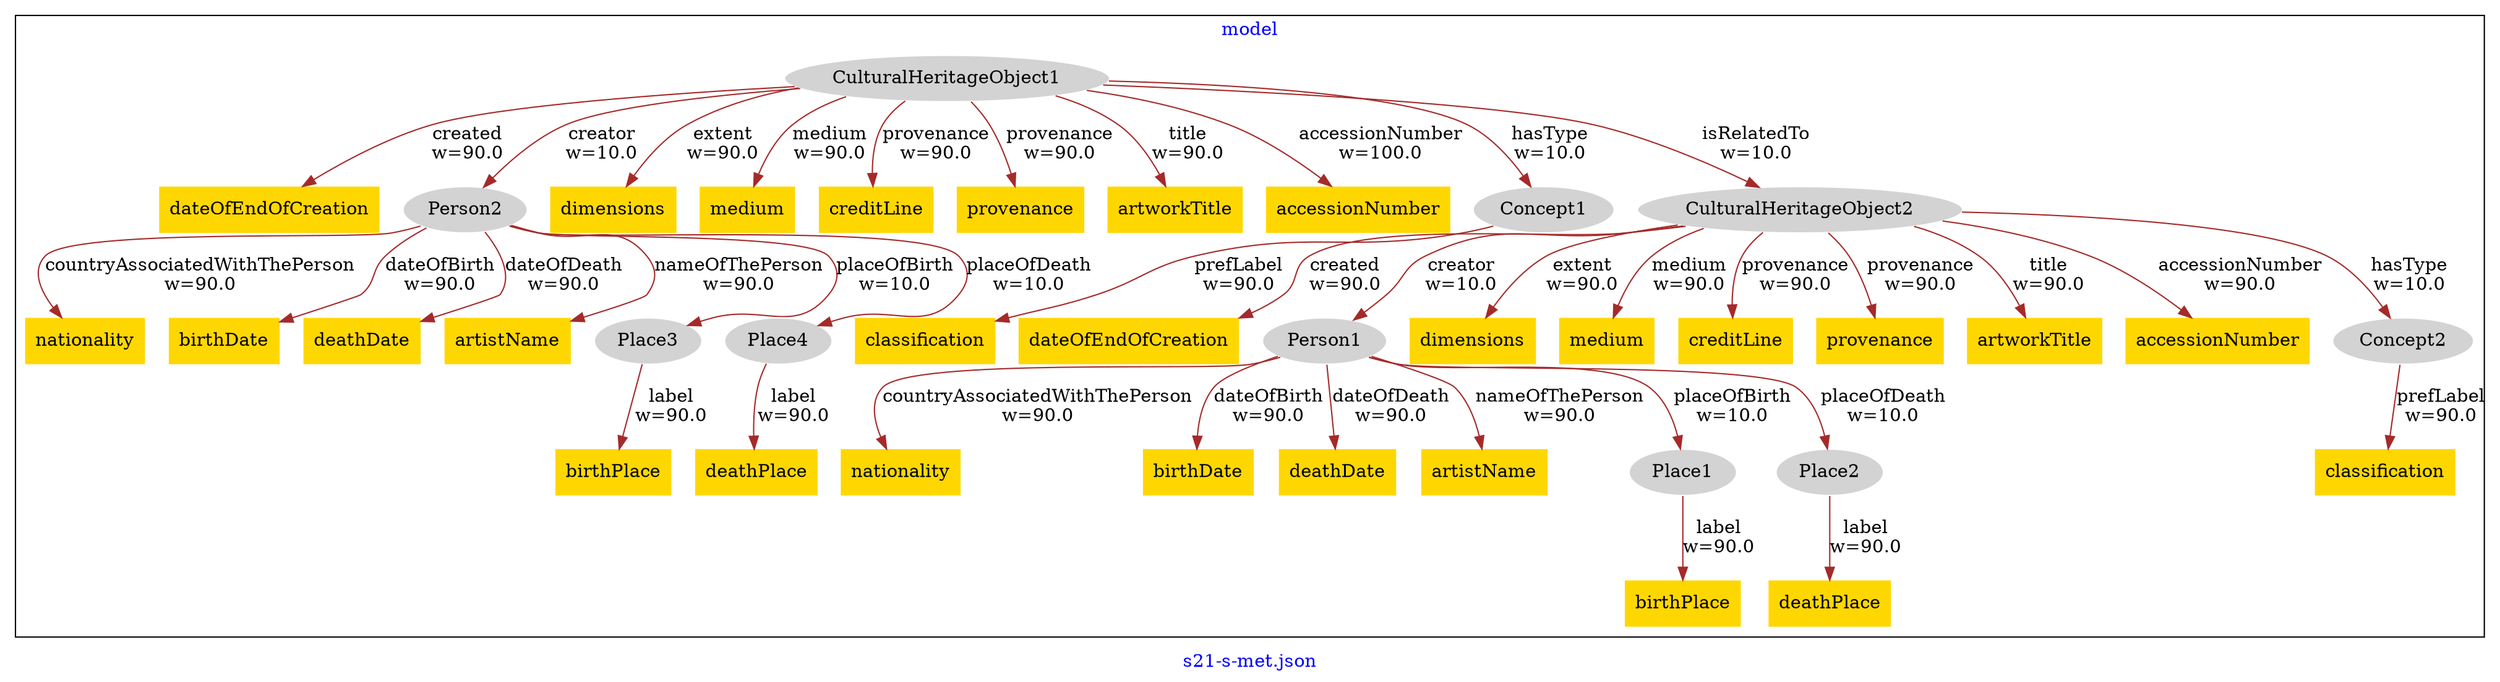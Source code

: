 digraph n0 {
fontcolor="blue"
remincross="true"
label="s21-s-met.json"
subgraph cluster {
label="model"
n2[style="filled",color="white",fillcolor="lightgray",label="CulturalHeritageObject1\n"];
n3[shape="plaintext",style="filled",fillcolor="gold",label="dateOfEndOfCreation\n"];
n4[style="filled",color="white",fillcolor="lightgray",label="Person2\n"];
n5[shape="plaintext",style="filled",fillcolor="gold",label="dimensions\n"];
n6[shape="plaintext",style="filled",fillcolor="gold",label="medium\n"];
n7[shape="plaintext",style="filled",fillcolor="gold",label="creditLine\n"];
n8[shape="plaintext",style="filled",fillcolor="gold",label="provenance\n"];
n9[shape="plaintext",style="filled",fillcolor="gold",label="artworkTitle\n"];
n10[shape="plaintext",style="filled",fillcolor="gold",label="accessionNumber\n"];
n11[style="filled",color="white",fillcolor="lightgray",label="Concept1\n"];
n12[style="filled",color="white",fillcolor="lightgray",label="CulturalHeritageObject2\n"];
n13[shape="plaintext",style="filled",fillcolor="gold",label="dateOfEndOfCreation\n"];
n14[style="filled",color="white",fillcolor="lightgray",label="Person1\n"];
n15[shape="plaintext",style="filled",fillcolor="gold",label="dimensions\n"];
n16[shape="plaintext",style="filled",fillcolor="gold",label="medium\n"];
n17[shape="plaintext",style="filled",fillcolor="gold",label="creditLine\n"];
n18[shape="plaintext",style="filled",fillcolor="gold",label="provenance\n"];
n19[shape="plaintext",style="filled",fillcolor="gold",label="artworkTitle\n"];
n20[shape="plaintext",style="filled",fillcolor="gold",label="accessionNumber\n"];
n21[style="filled",color="white",fillcolor="lightgray",label="Concept2\n"];
n22[shape="plaintext",style="filled",fillcolor="gold",label="nationality\n"];
n23[shape="plaintext",style="filled",fillcolor="gold",label="birthDate\n"];
n24[shape="plaintext",style="filled",fillcolor="gold",label="deathDate\n"];
n25[shape="plaintext",style="filled",fillcolor="gold",label="artistName\n"];
n26[style="filled",color="white",fillcolor="lightgray",label="Place1\n"];
n27[style="filled",color="white",fillcolor="lightgray",label="Place2\n"];
n28[shape="plaintext",style="filled",fillcolor="gold",label="nationality\n"];
n29[shape="plaintext",style="filled",fillcolor="gold",label="birthDate\n"];
n30[shape="plaintext",style="filled",fillcolor="gold",label="deathDate\n"];
n31[shape="plaintext",style="filled",fillcolor="gold",label="artistName\n"];
n32[style="filled",color="white",fillcolor="lightgray",label="Place3\n"];
n33[style="filled",color="white",fillcolor="lightgray",label="Place4\n"];
n34[shape="plaintext",style="filled",fillcolor="gold",label="birthPlace\n"];
n35[shape="plaintext",style="filled",fillcolor="gold",label="deathPlace\n"];
n36[shape="plaintext",style="filled",fillcolor="gold",label="birthPlace\n"];
n37[shape="plaintext",style="filled",fillcolor="gold",label="deathPlace\n"];
n38[shape="plaintext",style="filled",fillcolor="gold",label="classification\n"];
n39[shape="plaintext",style="filled",fillcolor="gold",label="classification\n"];
}
n2 -> n3[color="brown",fontcolor="black",label="created\nw=90.0"]
n2 -> n4[color="brown",fontcolor="black",label="creator\nw=10.0"]
n2 -> n5[color="brown",fontcolor="black",label="extent\nw=90.0"]
n2 -> n6[color="brown",fontcolor="black",label="medium\nw=90.0"]
n2 -> n7[color="brown",fontcolor="black",label="provenance\nw=90.0"]
n2 -> n8[color="brown",fontcolor="black",label="provenance\nw=90.0"]
n2 -> n9[color="brown",fontcolor="black",label="title\nw=90.0"]
n2 -> n10[color="brown",fontcolor="black",label="accessionNumber\nw=100.0"]
n2 -> n11[color="brown",fontcolor="black",label="hasType\nw=10.0"]
n2 -> n12[color="brown",fontcolor="black",label="isRelatedTo\nw=10.0"]
n12 -> n13[color="brown",fontcolor="black",label="created\nw=90.0"]
n12 -> n14[color="brown",fontcolor="black",label="creator\nw=10.0"]
n12 -> n15[color="brown",fontcolor="black",label="extent\nw=90.0"]
n12 -> n16[color="brown",fontcolor="black",label="medium\nw=90.0"]
n12 -> n17[color="brown",fontcolor="black",label="provenance\nw=90.0"]
n12 -> n18[color="brown",fontcolor="black",label="provenance\nw=90.0"]
n12 -> n19[color="brown",fontcolor="black",label="title\nw=90.0"]
n12 -> n20[color="brown",fontcolor="black",label="accessionNumber\nw=90.0"]
n12 -> n21[color="brown",fontcolor="black",label="hasType\nw=10.0"]
n14 -> n22[color="brown",fontcolor="black",label="countryAssociatedWithThePerson\nw=90.0"]
n14 -> n23[color="brown",fontcolor="black",label="dateOfBirth\nw=90.0"]
n14 -> n24[color="brown",fontcolor="black",label="dateOfDeath\nw=90.0"]
n14 -> n25[color="brown",fontcolor="black",label="nameOfThePerson\nw=90.0"]
n14 -> n26[color="brown",fontcolor="black",label="placeOfBirth\nw=10.0"]
n14 -> n27[color="brown",fontcolor="black",label="placeOfDeath\nw=10.0"]
n4 -> n28[color="brown",fontcolor="black",label="countryAssociatedWithThePerson\nw=90.0"]
n4 -> n29[color="brown",fontcolor="black",label="dateOfBirth\nw=90.0"]
n4 -> n30[color="brown",fontcolor="black",label="dateOfDeath\nw=90.0"]
n4 -> n31[color="brown",fontcolor="black",label="nameOfThePerson\nw=90.0"]
n4 -> n32[color="brown",fontcolor="black",label="placeOfBirth\nw=10.0"]
n4 -> n33[color="brown",fontcolor="black",label="placeOfDeath\nw=10.0"]
n26 -> n34[color="brown",fontcolor="black",label="label\nw=90.0"]
n27 -> n35[color="brown",fontcolor="black",label="label\nw=90.0"]
n32 -> n36[color="brown",fontcolor="black",label="label\nw=90.0"]
n33 -> n37[color="brown",fontcolor="black",label="label\nw=90.0"]
n11 -> n38[color="brown",fontcolor="black",label="prefLabel\nw=90.0"]
n21 -> n39[color="brown",fontcolor="black",label="prefLabel\nw=90.0"]
}
